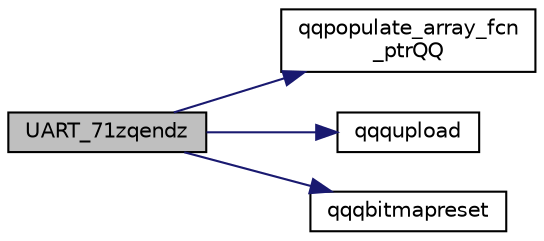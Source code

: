 digraph "UART_71zqendz"
{
  edge [fontname="Helvetica",fontsize="10",labelfontname="Helvetica",labelfontsize="10"];
  node [fontname="Helvetica",fontsize="10",shape=record];
  rankdir="LR";
  Node1821 [label="UART_71zqendz",height=0.2,width=0.4,color="black", fillcolor="grey75", style="filled", fontcolor="black"];
  Node1821 -> Node1822 [color="midnightblue",fontsize="10",style="solid",fontname="Helvetica"];
  Node1822 [label="qqpopulate_array_fcn\l_ptrQQ",height=0.2,width=0.4,color="black", fillcolor="white", style="filled",URL="$inszt___u_a_r_t_8c.html#a4ad6fa1bb94fc1c3ac2dc30925106081"];
  Node1821 -> Node1823 [color="midnightblue",fontsize="10",style="solid",fontname="Helvetica"];
  Node1823 [label="qqqupload",height=0.2,width=0.4,color="black", fillcolor="white", style="filled",URL="$inszt___u_a_r_t_8c.html#a109761d7f84a96b5606e507bace276b5"];
  Node1821 -> Node1824 [color="midnightblue",fontsize="10",style="solid",fontname="Helvetica"];
  Node1824 [label="qqqbitmapreset",height=0.2,width=0.4,color="black", fillcolor="white", style="filled",URL="$inszt___u_a_r_t_8c.html#a5688fceaed93ba591e78ee15ccb0187f"];
}
